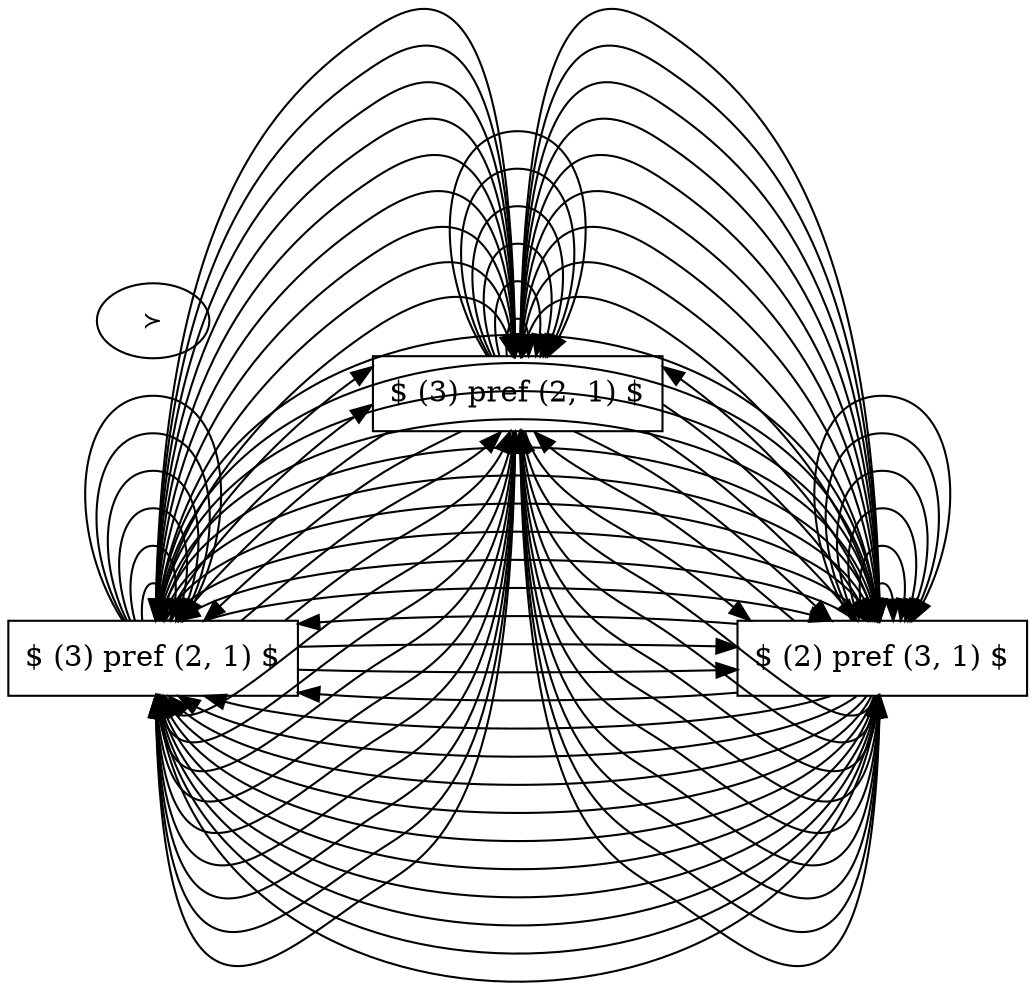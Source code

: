 digraph G {
  rankdir=LR;
   1 ≻ 2 ≻ 3  [label="$ (1) \pref (2) \pref (3) $", shape=box, ];
   1 ≻ 2, 3  [label="$ (1) \pref (2, 3) $", shape=box, ];
   1 ≻ 3 ≻ 2  [label="$ (1) \pref (3) \pref (2) $", shape=box, ];
   1, 2 ≻ 3  [label="$ (1, 2) \pref (3) $", shape=box, ];
   1, 2, 3  [label="$ (1, 2, 3) $", shape=box, ];
   1, 3 ≻ 2  [label="$ (1, 3) \pref (2) $", shape=box, ];
   2 ≻ 1 ≻ 3  [label="$ (2) \pref (1) \pref (3) $", shape=box, ];
   2 ≻ 3 ≻ 1  [label="$ (2) \pref (3) \pref (1) $", shape=box, ];
   2 ≻ 3, 1  [label="$ (2) \pref (3, 1) $", shape=box, ];
   2, 3 ≻ 1  [label="$ (2, 3) \pref (1) $", shape=box, ];
   3 ≻ 1 ≻ 2  [label="$ (3) \pref (1) \pref (2) $", shape=box, ];
   3 ≻ 2 ≻ 1  [label="$ (3) \pref (2) \pref (1) $", shape=box, ];
   3 ≻ 2, 1  [label="$ (3) \pref (2, 1) $", shape=box, ];
  
  
   1 ≻ 2 ≻ 3  ->  1 ≻ 2, 3 ;
   1 ≻ 2 ≻ 3  ->  1, 2 ≻ 3 ;
   1 ≻ 2, 3  ->  1 ≻ 2 ≻ 3 ;
   1 ≻ 2, 3  ->  1 ≻ 3 ≻ 2 ;
   1 ≻ 2, 3  ->  1, 2, 3 ;
   1 ≻ 3 ≻ 2  ->  1 ≻ 2, 3 ;
   1 ≻ 3 ≻ 2  ->  1, 3 ≻ 2 ;
   1, 2 ≻ 3  ->  1 ≻ 2 ≻ 3 ;
   1, 2 ≻ 3  ->  1, 2, 3 ;
   1, 2 ≻ 3  ->  2 ≻ 1 ≻ 3 ;
   1, 2, 3  ->  1 ≻ 2, 3 ;
   1, 2, 3  ->  1, 2 ≻ 3 ;
   1, 2, 3  ->  1, 3 ≻ 2 ;
   1, 2, 3  ->  2 ≻ 3, 1 ;
   1, 2, 3  ->  2, 3 ≻ 1 ;
   1, 2, 3  ->  3 ≻ 2, 1 ;
   1, 3 ≻ 2  ->  1 ≻ 3 ≻ 2 ;
   1, 3 ≻ 2  ->  1, 2, 3 ;
   1, 3 ≻ 2  ->  3 ≻ 1 ≻ 2 ;
   2 ≻ 1 ≻ 3  ->  1, 2 ≻ 3 ;
   2 ≻ 1 ≻ 3  ->  2 ≻ 3, 1 ;
   2 ≻ 3 ≻ 1  ->  2 ≻ 3, 1 ;
   2 ≻ 3 ≻ 1  ->  2, 3 ≻ 1 ;
   2 ≻ 3, 1  ->  1, 2, 3 ;
   2 ≻ 3, 1  ->  2 ≻ 1 ≻ 3 ;
   2 ≻ 3, 1  ->  2 ≻ 3 ≻ 1 ;
   2, 3 ≻ 1  ->  1, 2, 3 ;
   2, 3 ≻ 1  ->  2 ≻ 3 ≻ 1 ;
   2, 3 ≻ 1  ->  3 ≻ 2 ≻ 1 ;
   3 ≻ 1 ≻ 2  ->  1, 3 ≻ 2 ;
   3 ≻ 1 ≻ 2  ->  3 ≻ 2, 1 ;
   3 ≻ 2 ≻ 1  ->  2, 3 ≻ 1 ;
   3 ≻ 2 ≻ 1  ->  3 ≻ 2, 1 ;
   3 ≻ 2, 1  ->  1, 2, 3 ;
   3 ≻ 2, 1  ->  3 ≻ 1 ≻ 2 ;
   3 ≻ 2, 1  ->  3 ≻ 2 ≻ 1 ;
  
  }
